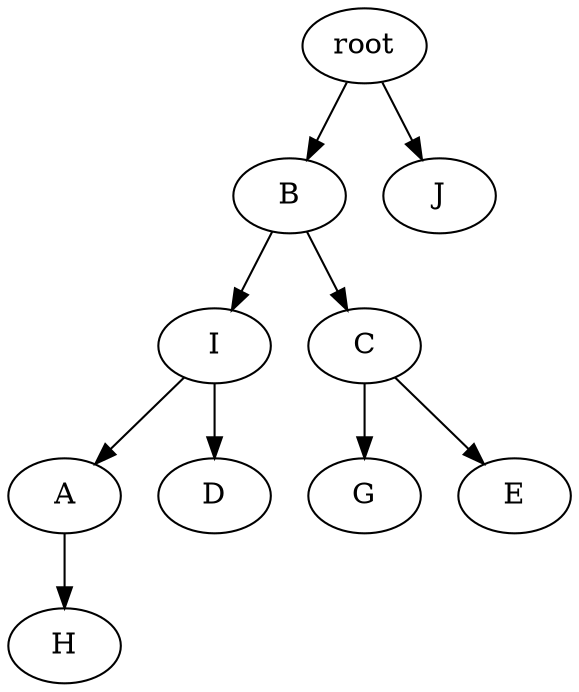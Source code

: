 strict digraph G {
	graph [name=G];
	0	[label=root];
	1	[label=B];
	0 -> 1;
	6	[label=J];
	0 -> 6;
	2	[label=I];
	1 -> 2;
	3	[label=C];
	1 -> 3;
	4	[label=A];
	2 -> 4;
	5	[label=D];
	2 -> 5;
	7	[label=G];
	3 -> 7;
	8	[label=E];
	3 -> 8;
	9	[label=H];
	4 -> 9;
}
